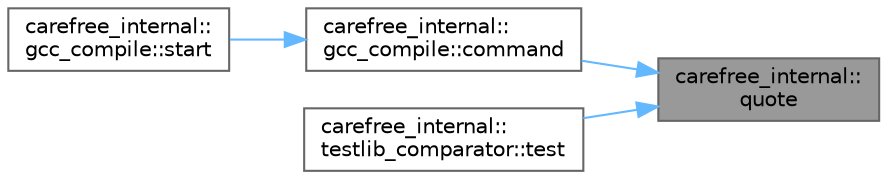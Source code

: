 digraph "carefree_internal::quote"
{
 // LATEX_PDF_SIZE
  bgcolor="transparent";
  edge [fontname=Helvetica,fontsize=10,labelfontname=Helvetica,labelfontsize=10];
  node [fontname=Helvetica,fontsize=10,shape=box,height=0.2,width=0.4];
  rankdir="RL";
  Node1 [id="Node000001",label="carefree_internal::\lquote",height=0.2,width=0.4,color="gray40", fillcolor="grey60", style="filled", fontcolor="black",tooltip=" "];
  Node1 -> Node2 [id="edge1_Node000001_Node000002",dir="back",color="steelblue1",style="solid",tooltip=" "];
  Node2 [id="Node000002",label="carefree_internal::\lgcc_compile::command",height=0.2,width=0.4,color="grey40", fillcolor="white", style="filled",URL="$classcarefree__internal_1_1gcc__compile.html#a866e5ec62b68b5d0666fe8380b9dbd32",tooltip=" "];
  Node2 -> Node3 [id="edge2_Node000002_Node000003",dir="back",color="steelblue1",style="solid",tooltip=" "];
  Node3 [id="Node000003",label="carefree_internal::\lgcc_compile::start",height=0.2,width=0.4,color="grey40", fillcolor="white", style="filled",URL="$classcarefree__internal_1_1gcc__compile.html#a148041a674176132e8743f841248d37b",tooltip=" "];
  Node1 -> Node4 [id="edge3_Node000001_Node000004",dir="back",color="steelblue1",style="solid",tooltip=" "];
  Node4 [id="Node000004",label="carefree_internal::\ltestlib_comparator::test",height=0.2,width=0.4,color="grey40", fillcolor="white", style="filled",URL="$classcarefree__internal_1_1testlib__comparator.html#a1d8f6245b831fe94d663e5c27c7c7e8a",tooltip=" "];
}
